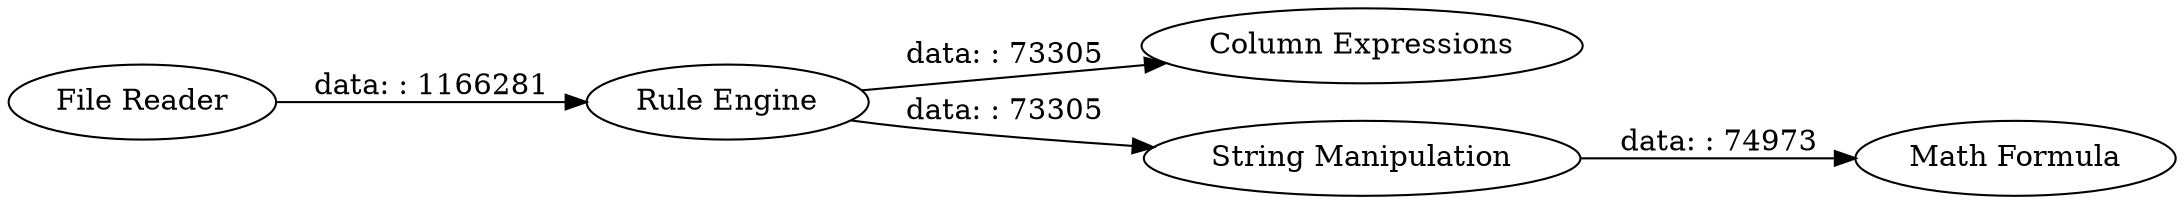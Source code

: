 digraph {
	"-4083771292179172659_25" [label="File Reader"]
	"-4083771292179172659_26" [label="Rule Engine"]
	"-4083771292179172659_29" [label="Column Expressions"]
	"-4083771292179172659_27" [label="String Manipulation"]
	"-4083771292179172659_28" [label="Math Formula"]
	"-4083771292179172659_26" -> "-4083771292179172659_29" [label="data: : 73305"]
	"-4083771292179172659_25" -> "-4083771292179172659_26" [label="data: : 1166281"]
	"-4083771292179172659_26" -> "-4083771292179172659_27" [label="data: : 73305"]
	"-4083771292179172659_27" -> "-4083771292179172659_28" [label="data: : 74973"]
	rankdir=LR
}
